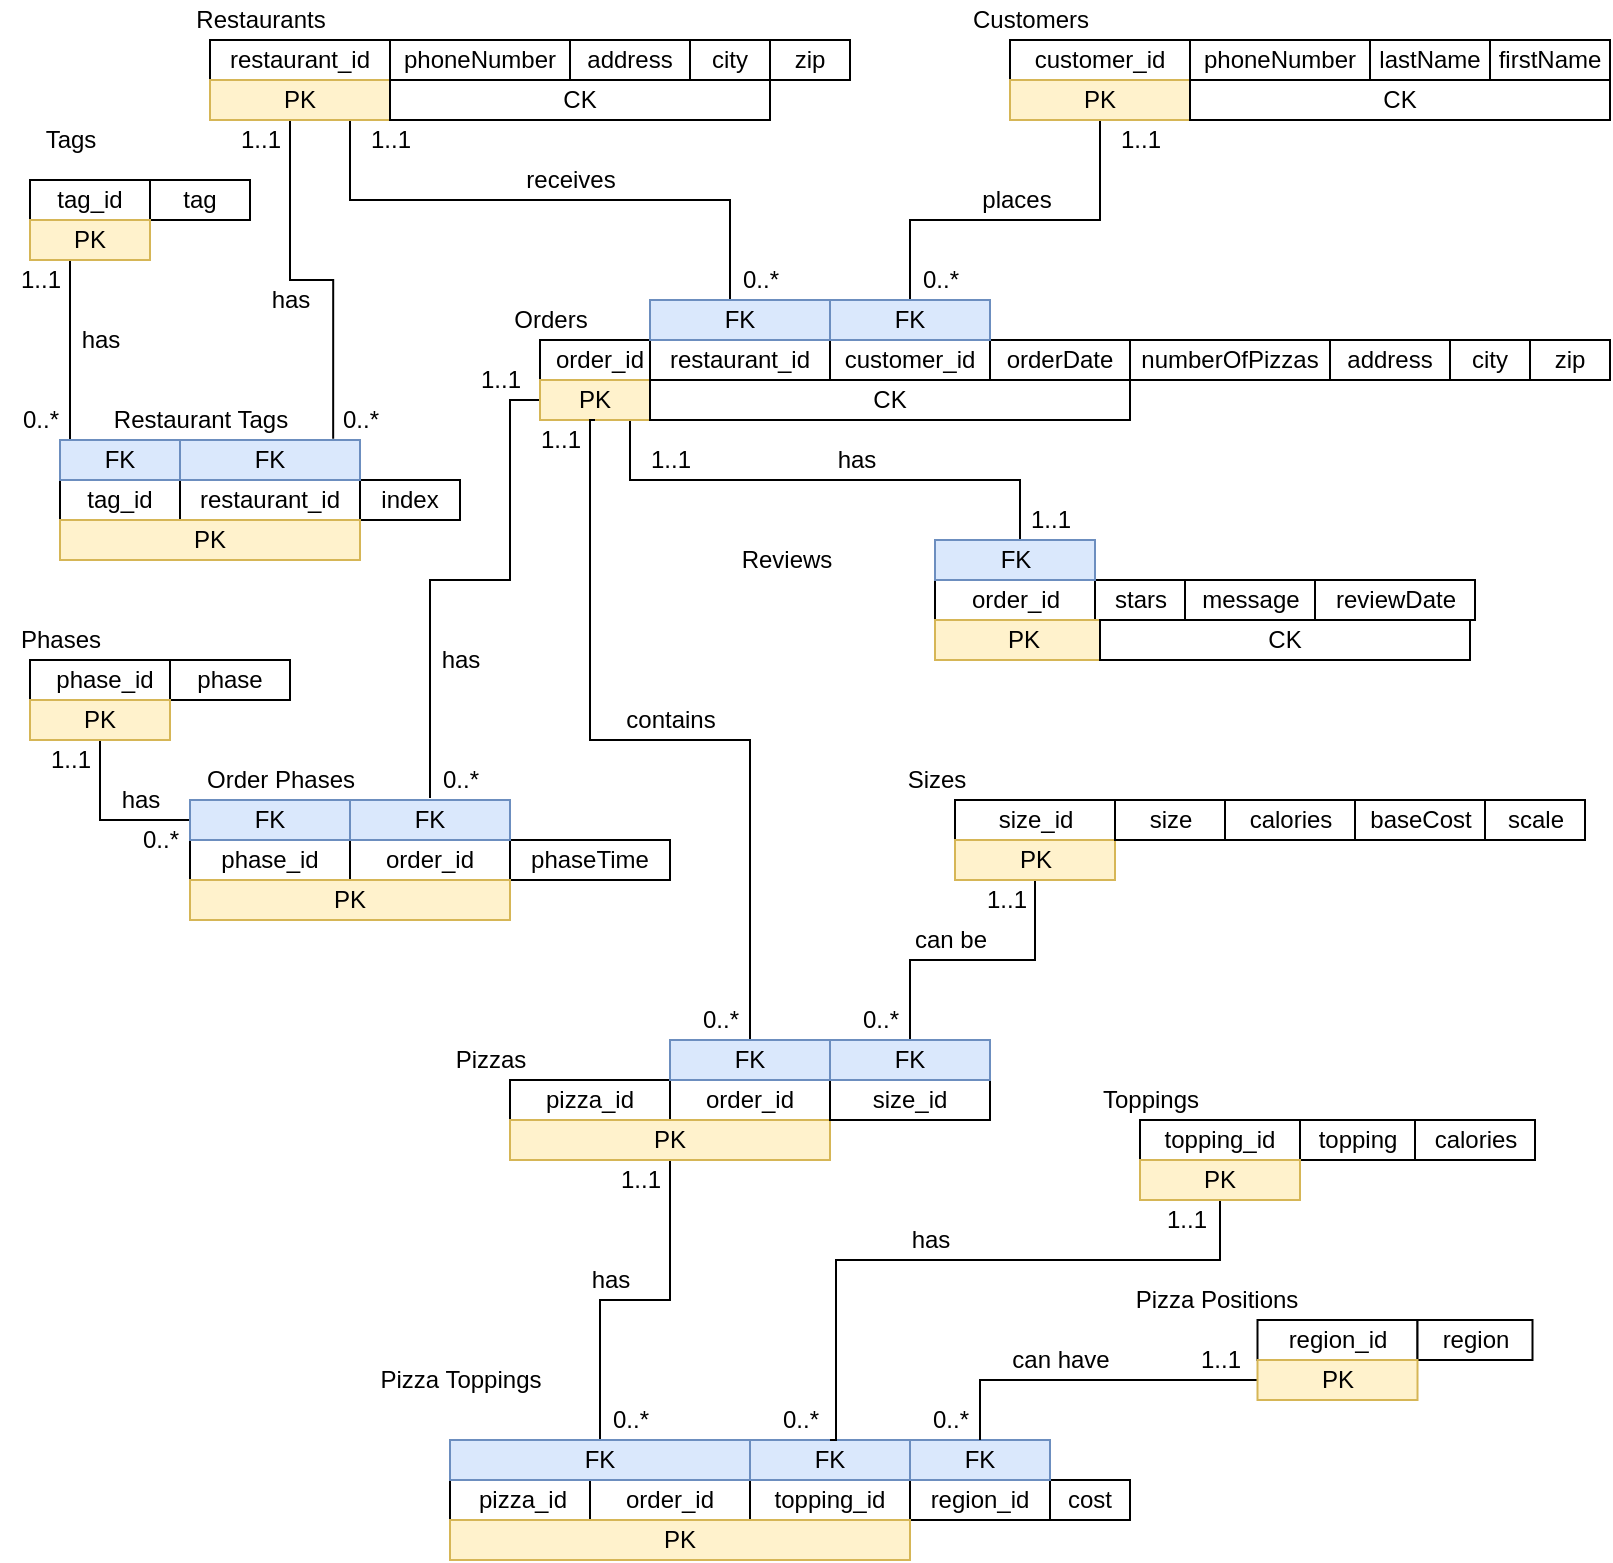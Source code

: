 <mxfile version="15.5.9" type="github">
  <diagram id="xMLaQp4YsvD7ho077BGZ" name="Page-1">
    <mxGraphModel dx="815" dy="518" grid="1" gridSize="10" guides="1" tooltips="1" connect="1" arrows="1" fold="1" page="1" pageScale="1" pageWidth="850" pageHeight="1100" math="0" shadow="0">
      <root>
        <mxCell id="0" />
        <mxCell id="1" parent="0" />
        <mxCell id="LvPxyvV4hAA7-NQwLExC-76" value="pizza_id" style="rounded=0;whiteSpace=wrap;html=1;" parent="1" vertex="1">
          <mxGeometry x="260" y="570" width="80" height="20" as="geometry" />
        </mxCell>
        <mxCell id="LvPxyvV4hAA7-NQwLExC-2" value="restaurant_id" style="rounded=0;whiteSpace=wrap;html=1;" parent="1" vertex="1">
          <mxGeometry x="110" y="50" width="90" height="20" as="geometry" />
        </mxCell>
        <mxCell id="LvPxyvV4hAA7-NQwLExC-6" value="phoneNumber" style="rounded=0;whiteSpace=wrap;html=1;" parent="1" vertex="1">
          <mxGeometry x="200" y="50" width="90" height="20" as="geometry" />
        </mxCell>
        <mxCell id="LvPxyvV4hAA7-NQwLExC-8" value="address" style="rounded=0;whiteSpace=wrap;html=1;" parent="1" vertex="1">
          <mxGeometry x="290" y="50" width="60" height="20" as="geometry" />
        </mxCell>
        <mxCell id="LvPxyvV4hAA7-NQwLExC-9" value="city" style="rounded=0;whiteSpace=wrap;html=1;" parent="1" vertex="1">
          <mxGeometry x="350" y="50" width="40" height="20" as="geometry" />
        </mxCell>
        <mxCell id="LvPxyvV4hAA7-NQwLExC-11" value="zip" style="rounded=0;whiteSpace=wrap;html=1;" parent="1" vertex="1">
          <mxGeometry x="390" y="50" width="40" height="20" as="geometry" />
        </mxCell>
        <mxCell id="LvPxyvV4hAA7-NQwLExC-12" value="customer_id" style="rounded=0;whiteSpace=wrap;html=1;" parent="1" vertex="1">
          <mxGeometry x="510" y="50" width="90" height="20" as="geometry" />
        </mxCell>
        <mxCell id="LvPxyvV4hAA7-NQwLExC-13" value="phoneNumber" style="rounded=0;whiteSpace=wrap;html=1;" parent="1" vertex="1">
          <mxGeometry x="600" y="50" width="90" height="20" as="geometry" />
        </mxCell>
        <mxCell id="LvPxyvV4hAA7-NQwLExC-14" value="lastName" style="rounded=0;whiteSpace=wrap;html=1;" parent="1" vertex="1">
          <mxGeometry x="690" y="50" width="60" height="20" as="geometry" />
        </mxCell>
        <mxCell id="LvPxyvV4hAA7-NQwLExC-15" value="firstName" style="rounded=0;whiteSpace=wrap;html=1;" parent="1" vertex="1">
          <mxGeometry x="750" y="50" width="60" height="20" as="geometry" />
        </mxCell>
        <mxCell id="LvPxyvV4hAA7-NQwLExC-17" value="tag_id" style="rounded=0;whiteSpace=wrap;html=1;" parent="1" vertex="1">
          <mxGeometry x="20" y="120" width="60" height="20" as="geometry" />
        </mxCell>
        <mxCell id="LvPxyvV4hAA7-NQwLExC-18" value="tag" style="rounded=0;whiteSpace=wrap;html=1;" parent="1" vertex="1">
          <mxGeometry x="80" y="120" width="50" height="20" as="geometry" />
        </mxCell>
        <mxCell id="LvPxyvV4hAA7-NQwLExC-19" value="tag_id" style="rounded=0;whiteSpace=wrap;html=1;" parent="1" vertex="1">
          <mxGeometry x="35" y="270" width="60" height="20" as="geometry" />
        </mxCell>
        <mxCell id="LvPxyvV4hAA7-NQwLExC-20" value="restaurant_id" style="rounded=0;whiteSpace=wrap;html=1;" parent="1" vertex="1">
          <mxGeometry x="95" y="270" width="90" height="20" as="geometry" />
        </mxCell>
        <mxCell id="LvPxyvV4hAA7-NQwLExC-21" value="index" style="rounded=0;whiteSpace=wrap;html=1;" parent="1" vertex="1">
          <mxGeometry x="185" y="270" width="50" height="20" as="geometry" />
        </mxCell>
        <mxCell id="LvPxyvV4hAA7-NQwLExC-24" value="order_id" style="rounded=0;whiteSpace=wrap;html=1;" parent="1" vertex="1">
          <mxGeometry x="275" y="200" width="60" height="20" as="geometry" />
        </mxCell>
        <mxCell id="LvPxyvV4hAA7-NQwLExC-25" value="orderDate" style="rounded=0;whiteSpace=wrap;html=1;" parent="1" vertex="1">
          <mxGeometry x="500" y="200" width="70" height="20" as="geometry" />
        </mxCell>
        <mxCell id="LvPxyvV4hAA7-NQwLExC-26" value="numberOfPizzas" style="rounded=0;whiteSpace=wrap;html=1;" parent="1" vertex="1">
          <mxGeometry x="570" y="200" width="100" height="20" as="geometry" />
        </mxCell>
        <mxCell id="LvPxyvV4hAA7-NQwLExC-32" value="address" style="rounded=0;whiteSpace=wrap;html=1;" parent="1" vertex="1">
          <mxGeometry x="670" y="200" width="60" height="20" as="geometry" />
        </mxCell>
        <mxCell id="LvPxyvV4hAA7-NQwLExC-33" value="city" style="rounded=0;whiteSpace=wrap;html=1;" parent="1" vertex="1">
          <mxGeometry x="730" y="200" width="40" height="20" as="geometry" />
        </mxCell>
        <mxCell id="LvPxyvV4hAA7-NQwLExC-34" value="zip" style="rounded=0;whiteSpace=wrap;html=1;" parent="1" vertex="1">
          <mxGeometry x="770" y="200" width="40" height="20" as="geometry" />
        </mxCell>
        <mxCell id="LvPxyvV4hAA7-NQwLExC-35" value="customer_id" style="rounded=0;whiteSpace=wrap;html=1;" parent="1" vertex="1">
          <mxGeometry x="420" y="200" width="80" height="20" as="geometry" />
        </mxCell>
        <mxCell id="LvPxyvV4hAA7-NQwLExC-36" value="restaurant_id" style="rounded=0;whiteSpace=wrap;html=1;" parent="1" vertex="1">
          <mxGeometry x="330" y="200" width="90" height="20" as="geometry" />
        </mxCell>
        <mxCell id="LvPxyvV4hAA7-NQwLExC-45" style="edgeStyle=orthogonalEdgeStyle;rounded=0;orthogonalLoop=1;jettySize=auto;html=1;entryX=0.5;entryY=0;entryDx=0;entryDy=0;endArrow=none;endFill=0;exitX=0.5;exitY=1;exitDx=0;exitDy=0;" parent="1" source="LvPxyvV4hAA7-NQwLExC-39" target="LvPxyvV4hAA7-NQwLExC-44" edge="1">
          <mxGeometry relative="1" as="geometry">
            <Array as="points">
              <mxPoint x="555" y="140" />
              <mxPoint x="460" y="140" />
            </Array>
            <mxPoint x="555" y="140" as="sourcePoint" />
          </mxGeometry>
        </mxCell>
        <mxCell id="LvPxyvV4hAA7-NQwLExC-39" value="PK" style="rounded=0;whiteSpace=wrap;html=1;fillColor=#fff2cc;strokeColor=#d6b656;" parent="1" vertex="1">
          <mxGeometry x="510" y="70" width="90" height="20" as="geometry" />
        </mxCell>
        <mxCell id="LvPxyvV4hAA7-NQwLExC-46" style="edgeStyle=orthogonalEdgeStyle;rounded=0;orthogonalLoop=1;jettySize=auto;html=1;entryX=0.429;entryY=0;entryDx=0;entryDy=0;entryPerimeter=0;endArrow=none;endFill=0;" parent="1" source="LvPxyvV4hAA7-NQwLExC-41" target="LvPxyvV4hAA7-NQwLExC-43" edge="1">
          <mxGeometry relative="1" as="geometry">
            <Array as="points">
              <mxPoint x="180" y="130" />
              <mxPoint x="370" y="130" />
              <mxPoint x="370" y="180" />
            </Array>
          </mxGeometry>
        </mxCell>
        <mxCell id="62cyzgn9UV9aydWhK4kd-8" style="edgeStyle=orthogonalEdgeStyle;rounded=0;orthogonalLoop=1;jettySize=auto;html=1;entryX=0.851;entryY=-0.03;entryDx=0;entryDy=0;entryPerimeter=0;endArrow=none;endFill=0;" parent="1" source="LvPxyvV4hAA7-NQwLExC-41" target="LvPxyvV4hAA7-NQwLExC-49" edge="1">
          <mxGeometry relative="1" as="geometry">
            <Array as="points">
              <mxPoint x="150" y="170" />
              <mxPoint x="172" y="170" />
            </Array>
          </mxGeometry>
        </mxCell>
        <mxCell id="LvPxyvV4hAA7-NQwLExC-41" value="PK" style="rounded=0;whiteSpace=wrap;html=1;fillColor=#fff2cc;strokeColor=#d6b656;" parent="1" vertex="1">
          <mxGeometry x="110" y="70" width="90" height="20" as="geometry" />
        </mxCell>
        <mxCell id="LvPxyvV4hAA7-NQwLExC-43" value="FK" style="rounded=0;whiteSpace=wrap;html=1;fillColor=#dae8fc;strokeColor=#6c8ebf;" parent="1" vertex="1">
          <mxGeometry x="330" y="180" width="90" height="20" as="geometry" />
        </mxCell>
        <mxCell id="LvPxyvV4hAA7-NQwLExC-44" value="FK" style="rounded=0;whiteSpace=wrap;html=1;fillColor=#dae8fc;strokeColor=#6c8ebf;" parent="1" vertex="1">
          <mxGeometry x="420" y="180" width="80" height="20" as="geometry" />
        </mxCell>
        <mxCell id="LvPxyvV4hAA7-NQwLExC-51" style="edgeStyle=orthogonalEdgeStyle;rounded=0;orthogonalLoop=1;jettySize=auto;html=1;endArrow=none;endFill=0;entryX=0.5;entryY=0;entryDx=0;entryDy=0;" parent="1" source="LvPxyvV4hAA7-NQwLExC-47" target="LvPxyvV4hAA7-NQwLExC-48" edge="1">
          <mxGeometry relative="1" as="geometry">
            <Array as="points">
              <mxPoint x="40" y="250" />
            </Array>
          </mxGeometry>
        </mxCell>
        <mxCell id="LvPxyvV4hAA7-NQwLExC-47" value="PK" style="rounded=0;whiteSpace=wrap;html=1;fillColor=#fff2cc;strokeColor=#d6b656;" parent="1" vertex="1">
          <mxGeometry x="20" y="140" width="60" height="20" as="geometry" />
        </mxCell>
        <mxCell id="LvPxyvV4hAA7-NQwLExC-48" value="FK" style="rounded=0;whiteSpace=wrap;html=1;fillColor=#dae8fc;strokeColor=#6c8ebf;" parent="1" vertex="1">
          <mxGeometry x="35" y="250" width="60" height="20" as="geometry" />
        </mxCell>
        <mxCell id="LvPxyvV4hAA7-NQwLExC-49" value="FK" style="rounded=0;whiteSpace=wrap;html=1;fillColor=#dae8fc;strokeColor=#6c8ebf;" parent="1" vertex="1">
          <mxGeometry x="95" y="250" width="90" height="20" as="geometry" />
        </mxCell>
        <mxCell id="LvPxyvV4hAA7-NQwLExC-63" style="edgeStyle=orthogonalEdgeStyle;rounded=0;orthogonalLoop=1;jettySize=auto;html=1;endArrow=none;endFill=0;" parent="1" source="LvPxyvV4hAA7-NQwLExC-52" edge="1">
          <mxGeometry relative="1" as="geometry">
            <Array as="points">
              <mxPoint x="260" y="230" />
              <mxPoint x="260" y="320" />
              <mxPoint x="220" y="320" />
              <mxPoint x="220" y="429" />
            </Array>
            <mxPoint x="220" y="429" as="targetPoint" />
          </mxGeometry>
        </mxCell>
        <mxCell id="LvPxyvV4hAA7-NQwLExC-73" style="edgeStyle=orthogonalEdgeStyle;rounded=0;orthogonalLoop=1;jettySize=auto;html=1;entryX=0.5;entryY=0;entryDx=0;entryDy=0;endArrow=none;endFill=0;" parent="1" source="LvPxyvV4hAA7-NQwLExC-52" target="LvPxyvV4hAA7-NQwLExC-69" edge="1">
          <mxGeometry relative="1" as="geometry">
            <Array as="points">
              <mxPoint x="320" y="270" />
              <mxPoint x="515" y="270" />
              <mxPoint x="515" y="300" />
            </Array>
          </mxGeometry>
        </mxCell>
        <mxCell id="LvPxyvV4hAA7-NQwLExC-52" value="PK" style="rounded=0;whiteSpace=wrap;html=1;fillColor=#fff2cc;strokeColor=#d6b656;" parent="1" vertex="1">
          <mxGeometry x="275" y="220" width="55" height="20" as="geometry" />
        </mxCell>
        <mxCell id="LvPxyvV4hAA7-NQwLExC-53" value="CK" style="rounded=0;whiteSpace=wrap;html=1;" parent="1" vertex="1">
          <mxGeometry x="330" y="220" width="240" height="20" as="geometry" />
        </mxCell>
        <mxCell id="LvPxyvV4hAA7-NQwLExC-54" value="phase_id" style="rounded=0;whiteSpace=wrap;html=1;" parent="1" vertex="1">
          <mxGeometry x="20" y="360" width="75" height="20" as="geometry" />
        </mxCell>
        <mxCell id="LvPxyvV4hAA7-NQwLExC-55" value="phaseTime" style="rounded=0;whiteSpace=wrap;html=1;" parent="1" vertex="1">
          <mxGeometry x="260" y="450" width="80" height="20" as="geometry" />
        </mxCell>
        <mxCell id="LvPxyvV4hAA7-NQwLExC-56" value="order_id" style="rounded=0;whiteSpace=wrap;html=1;" parent="1" vertex="1">
          <mxGeometry x="180" y="450" width="80" height="20" as="geometry" />
        </mxCell>
        <mxCell id="LvPxyvV4hAA7-NQwLExC-57" value="phase" style="rounded=0;whiteSpace=wrap;html=1;" parent="1" vertex="1">
          <mxGeometry x="90" y="360" width="60" height="20" as="geometry" />
        </mxCell>
        <mxCell id="LvPxyvV4hAA7-NQwLExC-58" value="phase_id" style="rounded=0;whiteSpace=wrap;html=1;" parent="1" vertex="1">
          <mxGeometry x="100" y="450" width="80" height="20" as="geometry" />
        </mxCell>
        <mxCell id="LvPxyvV4hAA7-NQwLExC-59" value="FK" style="rounded=0;whiteSpace=wrap;html=1;fillColor=#dae8fc;strokeColor=#6c8ebf;" parent="1" vertex="1">
          <mxGeometry x="180" y="430" width="80" height="20" as="geometry" />
        </mxCell>
        <mxCell id="LvPxyvV4hAA7-NQwLExC-92" style="edgeStyle=orthogonalEdgeStyle;rounded=0;orthogonalLoop=1;jettySize=auto;html=1;entryX=0.5;entryY=1;entryDx=0;entryDy=0;endArrow=none;endFill=0;" parent="1" source="LvPxyvV4hAA7-NQwLExC-60" target="LvPxyvV4hAA7-NQwLExC-61" edge="1">
          <mxGeometry relative="1" as="geometry" />
        </mxCell>
        <mxCell id="LvPxyvV4hAA7-NQwLExC-60" value="FK" style="rounded=0;whiteSpace=wrap;html=1;fillColor=#dae8fc;strokeColor=#6c8ebf;" parent="1" vertex="1">
          <mxGeometry x="100" y="430" width="80" height="20" as="geometry" />
        </mxCell>
        <mxCell id="LvPxyvV4hAA7-NQwLExC-61" value="PK" style="rounded=0;whiteSpace=wrap;html=1;fillColor=#fff2cc;strokeColor=#d6b656;" parent="1" vertex="1">
          <mxGeometry x="20" y="380" width="70" height="20" as="geometry" />
        </mxCell>
        <mxCell id="LvPxyvV4hAA7-NQwLExC-62" value="PK" style="rounded=0;whiteSpace=wrap;html=1;fillColor=#fff2cc;strokeColor=#d6b656;" parent="1" vertex="1">
          <mxGeometry x="35" y="290" width="150" height="20" as="geometry" />
        </mxCell>
        <mxCell id="LvPxyvV4hAA7-NQwLExC-66" value="stars" style="rounded=0;whiteSpace=wrap;html=1;" parent="1" vertex="1">
          <mxGeometry x="552.5" y="320" width="45" height="20" as="geometry" />
        </mxCell>
        <mxCell id="LvPxyvV4hAA7-NQwLExC-67" value="order_id" style="rounded=0;whiteSpace=wrap;html=1;" parent="1" vertex="1">
          <mxGeometry x="472.5" y="320" width="80" height="20" as="geometry" />
        </mxCell>
        <mxCell id="LvPxyvV4hAA7-NQwLExC-69" value="FK" style="rounded=0;whiteSpace=wrap;html=1;fillColor=#dae8fc;strokeColor=#6c8ebf;" parent="1" vertex="1">
          <mxGeometry x="472.5" y="300" width="80" height="20" as="geometry" />
        </mxCell>
        <mxCell id="LvPxyvV4hAA7-NQwLExC-71" value="PK" style="rounded=0;whiteSpace=wrap;html=1;fillColor=#fff2cc;strokeColor=#d6b656;" parent="1" vertex="1">
          <mxGeometry x="472.5" y="340" width="87.5" height="20" as="geometry" />
        </mxCell>
        <mxCell id="LvPxyvV4hAA7-NQwLExC-72" value="message" style="rounded=0;whiteSpace=wrap;html=1;" parent="1" vertex="1">
          <mxGeometry x="597.5" y="320" width="65" height="20" as="geometry" />
        </mxCell>
        <mxCell id="LvPxyvV4hAA7-NQwLExC-75" value="order_id" style="rounded=0;whiteSpace=wrap;html=1;" parent="1" vertex="1">
          <mxGeometry x="340" y="570" width="80" height="20" as="geometry" />
        </mxCell>
        <mxCell id="LvPxyvV4hAA7-NQwLExC-79" style="edgeStyle=orthogonalEdgeStyle;rounded=0;orthogonalLoop=1;jettySize=auto;html=1;entryX=0.5;entryY=1;entryDx=0;entryDy=0;endArrow=none;endFill=0;" parent="1" source="LvPxyvV4hAA7-NQwLExC-77" target="LvPxyvV4hAA7-NQwLExC-52" edge="1">
          <mxGeometry relative="1" as="geometry">
            <Array as="points">
              <mxPoint x="380" y="400" />
              <mxPoint x="300" y="400" />
              <mxPoint x="300" y="240" />
            </Array>
          </mxGeometry>
        </mxCell>
        <mxCell id="LvPxyvV4hAA7-NQwLExC-77" value="FK" style="rounded=0;whiteSpace=wrap;html=1;fillColor=#dae8fc;strokeColor=#6c8ebf;" parent="1" vertex="1">
          <mxGeometry x="340" y="550" width="80" height="20" as="geometry" />
        </mxCell>
        <mxCell id="62cyzgn9UV9aydWhK4kd-43" style="edgeStyle=orthogonalEdgeStyle;rounded=0;orthogonalLoop=1;jettySize=auto;html=1;entryX=0.5;entryY=0;entryDx=0;entryDy=0;endArrow=none;endFill=0;" parent="1" source="LvPxyvV4hAA7-NQwLExC-78" target="62cyzgn9UV9aydWhK4kd-37" edge="1">
          <mxGeometry relative="1" as="geometry" />
        </mxCell>
        <mxCell id="LvPxyvV4hAA7-NQwLExC-78" value="PK" style="rounded=0;whiteSpace=wrap;html=1;fillColor=#fff2cc;strokeColor=#d6b656;" parent="1" vertex="1">
          <mxGeometry x="260" y="590" width="160" height="20" as="geometry" />
        </mxCell>
        <mxCell id="LvPxyvV4hAA7-NQwLExC-81" value="reviewDate" style="rounded=0;whiteSpace=wrap;html=1;" parent="1" vertex="1">
          <mxGeometry x="662.5" y="320" width="80" height="20" as="geometry" />
        </mxCell>
        <mxCell id="LvPxyvV4hAA7-NQwLExC-82" value="Restaurants" style="text;html=1;align=center;verticalAlign=middle;resizable=0;points=[];autosize=1;strokeColor=none;fillColor=none;" parent="1" vertex="1">
          <mxGeometry x="95" y="30" width="80" height="20" as="geometry" />
        </mxCell>
        <mxCell id="LvPxyvV4hAA7-NQwLExC-83" value="Customers" style="text;html=1;align=center;verticalAlign=middle;resizable=0;points=[];autosize=1;strokeColor=none;fillColor=none;" parent="1" vertex="1">
          <mxGeometry x="485" y="30" width="70" height="20" as="geometry" />
        </mxCell>
        <mxCell id="LvPxyvV4hAA7-NQwLExC-84" value="Orders" style="text;html=1;align=center;verticalAlign=middle;resizable=0;points=[];autosize=1;strokeColor=none;fillColor=none;" parent="1" vertex="1">
          <mxGeometry x="255" y="180" width="50" height="20" as="geometry" />
        </mxCell>
        <mxCell id="LvPxyvV4hAA7-NQwLExC-85" value="Tags" style="text;html=1;align=center;verticalAlign=middle;resizable=0;points=[];autosize=1;strokeColor=none;fillColor=none;" parent="1" vertex="1">
          <mxGeometry x="20" y="90" width="40" height="20" as="geometry" />
        </mxCell>
        <mxCell id="LvPxyvV4hAA7-NQwLExC-86" value="Restaurant Tags" style="text;html=1;align=center;verticalAlign=middle;resizable=0;points=[];autosize=1;strokeColor=none;fillColor=none;" parent="1" vertex="1">
          <mxGeometry x="55" y="230" width="100" height="20" as="geometry" />
        </mxCell>
        <mxCell id="LvPxyvV4hAA7-NQwLExC-87" value="Reviews" style="text;html=1;align=center;verticalAlign=middle;resizable=0;points=[];autosize=1;strokeColor=none;fillColor=none;" parent="1" vertex="1">
          <mxGeometry x="367.5" y="300" width="60" height="20" as="geometry" />
        </mxCell>
        <mxCell id="LvPxyvV4hAA7-NQwLExC-88" value="Pizzas" style="text;html=1;align=center;verticalAlign=middle;resizable=0;points=[];autosize=1;strokeColor=none;fillColor=none;" parent="1" vertex="1">
          <mxGeometry x="225" y="550" width="50" height="20" as="geometry" />
        </mxCell>
        <mxCell id="LvPxyvV4hAA7-NQwLExC-89" value="Phases" style="text;html=1;align=center;verticalAlign=middle;resizable=0;points=[];autosize=1;strokeColor=none;fillColor=none;" parent="1" vertex="1">
          <mxGeometry x="5" y="340" width="60" height="20" as="geometry" />
        </mxCell>
        <mxCell id="LvPxyvV4hAA7-NQwLExC-91" value="Order Phases" style="text;html=1;align=center;verticalAlign=middle;resizable=0;points=[];autosize=1;strokeColor=none;fillColor=none;" parent="1" vertex="1">
          <mxGeometry x="100" y="410" width="90" height="20" as="geometry" />
        </mxCell>
        <mxCell id="LvPxyvV4hAA7-NQwLExC-94" value="size_id" style="rounded=0;whiteSpace=wrap;html=1;" parent="1" vertex="1">
          <mxGeometry x="482.5" y="430" width="80" height="20" as="geometry" />
        </mxCell>
        <mxCell id="62cyzgn9UV9aydWhK4kd-42" style="edgeStyle=orthogonalEdgeStyle;rounded=0;orthogonalLoop=1;jettySize=auto;html=1;entryX=0.5;entryY=0;entryDx=0;entryDy=0;endArrow=none;endFill=0;" parent="1" source="LvPxyvV4hAA7-NQwLExC-96" target="62cyzgn9UV9aydWhK4kd-41" edge="1">
          <mxGeometry relative="1" as="geometry" />
        </mxCell>
        <mxCell id="LvPxyvV4hAA7-NQwLExC-96" value="PK" style="rounded=0;whiteSpace=wrap;html=1;fillColor=#fff2cc;strokeColor=#d6b656;" parent="1" vertex="1">
          <mxGeometry x="482.5" y="450" width="80" height="20" as="geometry" />
        </mxCell>
        <mxCell id="LvPxyvV4hAA7-NQwLExC-97" value="Sizes" style="text;html=1;align=center;verticalAlign=middle;resizable=0;points=[];autosize=1;strokeColor=none;fillColor=none;" parent="1" vertex="1">
          <mxGeometry x="452.5" y="410" width="40" height="20" as="geometry" />
        </mxCell>
        <mxCell id="LvPxyvV4hAA7-NQwLExC-99" value="size" style="rounded=0;whiteSpace=wrap;html=1;" parent="1" vertex="1">
          <mxGeometry x="562.5" y="430" width="55" height="20" as="geometry" />
        </mxCell>
        <mxCell id="LvPxyvV4hAA7-NQwLExC-100" value="calories" style="rounded=0;whiteSpace=wrap;html=1;" parent="1" vertex="1">
          <mxGeometry x="617.5" y="430" width="65" height="20" as="geometry" />
        </mxCell>
        <mxCell id="LvPxyvV4hAA7-NQwLExC-101" value="baseCost" style="rounded=0;whiteSpace=wrap;html=1;" parent="1" vertex="1">
          <mxGeometry x="682.5" y="430" width="65" height="20" as="geometry" />
        </mxCell>
        <mxCell id="u-rbPr_MQxuxYairI9W--1" value="size_id" style="rounded=0;whiteSpace=wrap;html=1;" parent="1" vertex="1">
          <mxGeometry x="420" y="570" width="80" height="20" as="geometry" />
        </mxCell>
        <mxCell id="LvPxyvV4hAA7-NQwLExC-102" value="scale" style="rounded=0;whiteSpace=wrap;html=1;" parent="1" vertex="1">
          <mxGeometry x="747.5" y="430" width="50" height="20" as="geometry" />
        </mxCell>
        <mxCell id="62cyzgn9UV9aydWhK4kd-1" value="1..1" style="text;html=1;align=center;verticalAlign=middle;resizable=0;points=[];autosize=1;strokeColor=none;fillColor=none;" parent="1" vertex="1">
          <mxGeometry x="180" y="90" width="40" height="20" as="geometry" />
        </mxCell>
        <mxCell id="62cyzgn9UV9aydWhK4kd-2" value="1..1" style="text;html=1;align=center;verticalAlign=middle;resizable=0;points=[];autosize=1;strokeColor=none;fillColor=none;" parent="1" vertex="1">
          <mxGeometry x="555" y="90" width="40" height="20" as="geometry" />
        </mxCell>
        <mxCell id="62cyzgn9UV9aydWhK4kd-4" value="1..1" style="text;html=1;align=center;verticalAlign=middle;resizable=0;points=[];autosize=1;strokeColor=none;fillColor=none;" parent="1" vertex="1">
          <mxGeometry x="115" y="90" width="40" height="20" as="geometry" />
        </mxCell>
        <mxCell id="62cyzgn9UV9aydWhK4kd-5" value="1..1" style="text;html=1;align=center;verticalAlign=middle;resizable=0;points=[];autosize=1;strokeColor=none;fillColor=none;" parent="1" vertex="1">
          <mxGeometry x="5" y="160" width="40" height="20" as="geometry" />
        </mxCell>
        <mxCell id="62cyzgn9UV9aydWhK4kd-6" value="0..*" style="text;html=1;align=center;verticalAlign=middle;resizable=0;points=[];autosize=1;strokeColor=none;fillColor=none;" parent="1" vertex="1">
          <mxGeometry x="10" y="230" width="30" height="20" as="geometry" />
        </mxCell>
        <mxCell id="62cyzgn9UV9aydWhK4kd-7" value="0..*" style="text;html=1;align=center;verticalAlign=middle;resizable=0;points=[];autosize=1;strokeColor=none;fillColor=none;" parent="1" vertex="1">
          <mxGeometry x="170" y="230" width="30" height="20" as="geometry" />
        </mxCell>
        <mxCell id="62cyzgn9UV9aydWhK4kd-11" value="has" style="text;html=1;align=center;verticalAlign=middle;resizable=0;points=[];autosize=1;strokeColor=none;fillColor=none;" parent="1" vertex="1">
          <mxGeometry x="35" y="190" width="40" height="20" as="geometry" />
        </mxCell>
        <mxCell id="62cyzgn9UV9aydWhK4kd-13" value="has" style="text;html=1;align=center;verticalAlign=middle;resizable=0;points=[];autosize=1;strokeColor=none;fillColor=none;" parent="1" vertex="1">
          <mxGeometry x="130" y="170" width="40" height="20" as="geometry" />
        </mxCell>
        <mxCell id="62cyzgn9UV9aydWhK4kd-16" value="0..*" style="text;html=1;align=center;verticalAlign=middle;resizable=0;points=[];autosize=1;strokeColor=none;fillColor=none;" parent="1" vertex="1">
          <mxGeometry x="370" y="160" width="30" height="20" as="geometry" />
        </mxCell>
        <mxCell id="62cyzgn9UV9aydWhK4kd-17" value="0..*" style="text;html=1;align=center;verticalAlign=middle;resizable=0;points=[];autosize=1;strokeColor=none;fillColor=none;" parent="1" vertex="1">
          <mxGeometry x="460" y="160" width="30" height="20" as="geometry" />
        </mxCell>
        <mxCell id="62cyzgn9UV9aydWhK4kd-18" value="places" style="text;html=1;align=center;verticalAlign=middle;resizable=0;points=[];autosize=1;strokeColor=none;fillColor=none;" parent="1" vertex="1">
          <mxGeometry x="487.5" y="120" width="50" height="20" as="geometry" />
        </mxCell>
        <mxCell id="62cyzgn9UV9aydWhK4kd-19" value="receives" style="text;html=1;align=center;verticalAlign=middle;resizable=0;points=[];autosize=1;strokeColor=none;fillColor=none;" parent="1" vertex="1">
          <mxGeometry x="260" y="110" width="60" height="20" as="geometry" />
        </mxCell>
        <mxCell id="62cyzgn9UV9aydWhK4kd-20" value="1..1" style="text;html=1;align=center;verticalAlign=middle;resizable=0;points=[];autosize=1;strokeColor=none;fillColor=none;" parent="1" vertex="1">
          <mxGeometry x="235" y="210" width="40" height="20" as="geometry" />
        </mxCell>
        <mxCell id="62cyzgn9UV9aydWhK4kd-21" value="1..1" style="text;html=1;align=center;verticalAlign=middle;resizable=0;points=[];autosize=1;strokeColor=none;fillColor=none;" parent="1" vertex="1">
          <mxGeometry x="265" y="240" width="40" height="20" as="geometry" />
        </mxCell>
        <mxCell id="62cyzgn9UV9aydWhK4kd-22" value="1..1" style="text;html=1;align=center;verticalAlign=middle;resizable=0;points=[];autosize=1;strokeColor=none;fillColor=none;" parent="1" vertex="1">
          <mxGeometry x="320" y="250" width="40" height="20" as="geometry" />
        </mxCell>
        <mxCell id="62cyzgn9UV9aydWhK4kd-23" value="1..1" style="text;html=1;align=center;verticalAlign=middle;resizable=0;points=[];autosize=1;strokeColor=none;fillColor=none;" parent="1" vertex="1">
          <mxGeometry x="20" y="400" width="40" height="20" as="geometry" />
        </mxCell>
        <mxCell id="62cyzgn9UV9aydWhK4kd-24" value="0..*" style="text;html=1;align=center;verticalAlign=middle;resizable=0;points=[];autosize=1;strokeColor=none;fillColor=none;" parent="1" vertex="1">
          <mxGeometry x="70" y="440" width="30" height="20" as="geometry" />
        </mxCell>
        <mxCell id="62cyzgn9UV9aydWhK4kd-25" value="0..*" style="text;html=1;align=center;verticalAlign=middle;resizable=0;points=[];autosize=1;strokeColor=none;fillColor=none;" parent="1" vertex="1">
          <mxGeometry x="220" y="410" width="30" height="20" as="geometry" />
        </mxCell>
        <mxCell id="62cyzgn9UV9aydWhK4kd-26" value="has" style="text;html=1;align=center;verticalAlign=middle;resizable=0;points=[];autosize=1;strokeColor=none;fillColor=none;" parent="1" vertex="1">
          <mxGeometry x="55" y="420" width="40" height="20" as="geometry" />
        </mxCell>
        <mxCell id="62cyzgn9UV9aydWhK4kd-27" value="has" style="text;html=1;align=center;verticalAlign=middle;resizable=0;points=[];autosize=1;strokeColor=none;fillColor=none;" parent="1" vertex="1">
          <mxGeometry x="215" y="350" width="40" height="20" as="geometry" />
        </mxCell>
        <mxCell id="62cyzgn9UV9aydWhK4kd-28" value="has" style="text;html=1;align=center;verticalAlign=middle;resizable=0;points=[];autosize=1;strokeColor=none;fillColor=none;" parent="1" vertex="1">
          <mxGeometry x="412.5" y="250" width="40" height="20" as="geometry" />
        </mxCell>
        <mxCell id="62cyzgn9UV9aydWhK4kd-29" value="1..1" style="text;html=1;align=center;verticalAlign=middle;resizable=0;points=[];autosize=1;strokeColor=none;fillColor=none;" parent="1" vertex="1">
          <mxGeometry x="510" y="280" width="40" height="20" as="geometry" />
        </mxCell>
        <mxCell id="62cyzgn9UV9aydWhK4kd-30" value="topping_id" style="rounded=0;whiteSpace=wrap;html=1;" parent="1" vertex="1">
          <mxGeometry x="380" y="770" width="80" height="20" as="geometry" />
        </mxCell>
        <mxCell id="62cyzgn9UV9aydWhK4kd-31" value="pizza_id" style="rounded=0;whiteSpace=wrap;html=1;" parent="1" vertex="1">
          <mxGeometry x="230" y="770" width="72.5" height="20" as="geometry" />
        </mxCell>
        <mxCell id="62cyzgn9UV9aydWhK4kd-32" value="FK" style="rounded=0;whiteSpace=wrap;html=1;fillColor=#dae8fc;strokeColor=#6c8ebf;" parent="1" vertex="1">
          <mxGeometry x="380" y="750" width="80" height="20" as="geometry" />
        </mxCell>
        <mxCell id="62cyzgn9UV9aydWhK4kd-34" value="region_id" style="rounded=0;whiteSpace=wrap;html=1;" parent="1" vertex="1">
          <mxGeometry x="460" y="770" width="70" height="20" as="geometry" />
        </mxCell>
        <mxCell id="62cyzgn9UV9aydWhK4kd-35" value="cost" style="rounded=0;whiteSpace=wrap;html=1;" parent="1" vertex="1">
          <mxGeometry x="530" y="770" width="40" height="20" as="geometry" />
        </mxCell>
        <mxCell id="62cyzgn9UV9aydWhK4kd-36" value="Pizza Toppings" style="text;html=1;align=center;verticalAlign=middle;resizable=0;points=[];autosize=1;strokeColor=none;fillColor=none;" parent="1" vertex="1">
          <mxGeometry x="185" y="710" width="100" height="20" as="geometry" />
        </mxCell>
        <mxCell id="62cyzgn9UV9aydWhK4kd-38" value="FK" style="rounded=0;whiteSpace=wrap;html=1;fillColor=#dae8fc;strokeColor=#6c8ebf;" parent="1" vertex="1">
          <mxGeometry x="460" y="750" width="70" height="20" as="geometry" />
        </mxCell>
        <mxCell id="62cyzgn9UV9aydWhK4kd-41" value="FK" style="rounded=0;whiteSpace=wrap;html=1;fillColor=#dae8fc;strokeColor=#6c8ebf;" parent="1" vertex="1">
          <mxGeometry x="420" y="550" width="80" height="20" as="geometry" />
        </mxCell>
        <mxCell id="62cyzgn9UV9aydWhK4kd-44" value="topping_id" style="rounded=0;whiteSpace=wrap;html=1;" parent="1" vertex="1">
          <mxGeometry x="575" y="590" width="80" height="20" as="geometry" />
        </mxCell>
        <mxCell id="62cyzgn9UV9aydWhK4kd-46" value="topping" style="rounded=0;whiteSpace=wrap;html=1;" parent="1" vertex="1">
          <mxGeometry x="655" y="590" width="57.5" height="20" as="geometry" />
        </mxCell>
        <mxCell id="62cyzgn9UV9aydWhK4kd-47" value="calories" style="rounded=0;whiteSpace=wrap;html=1;" parent="1" vertex="1">
          <mxGeometry x="712.5" y="590" width="60" height="20" as="geometry" />
        </mxCell>
        <mxCell id="62cyzgn9UV9aydWhK4kd-50" style="edgeStyle=orthogonalEdgeStyle;rounded=0;orthogonalLoop=1;jettySize=auto;html=1;entryX=0.5;entryY=0;entryDx=0;entryDy=0;endArrow=none;endFill=0;" parent="1" source="62cyzgn9UV9aydWhK4kd-49" target="62cyzgn9UV9aydWhK4kd-32" edge="1">
          <mxGeometry relative="1" as="geometry">
            <Array as="points">
              <mxPoint x="615" y="660" />
              <mxPoint x="423" y="660" />
            </Array>
          </mxGeometry>
        </mxCell>
        <mxCell id="62cyzgn9UV9aydWhK4kd-49" value="PK" style="rounded=0;whiteSpace=wrap;html=1;fillColor=#fff2cc;strokeColor=#d6b656;" parent="1" vertex="1">
          <mxGeometry x="575" y="610" width="80" height="20" as="geometry" />
        </mxCell>
        <mxCell id="62cyzgn9UV9aydWhK4kd-52" value="region_id" style="rounded=0;whiteSpace=wrap;html=1;" parent="1" vertex="1">
          <mxGeometry x="633.75" y="690" width="80" height="20" as="geometry" />
        </mxCell>
        <mxCell id="62cyzgn9UV9aydWhK4kd-53" value="region" style="rounded=0;whiteSpace=wrap;html=1;" parent="1" vertex="1">
          <mxGeometry x="713.75" y="690" width="57.5" height="20" as="geometry" />
        </mxCell>
        <mxCell id="62cyzgn9UV9aydWhK4kd-56" style="edgeStyle=orthogonalEdgeStyle;rounded=0;orthogonalLoop=1;jettySize=auto;html=1;entryX=0.5;entryY=0;entryDx=0;entryDy=0;endArrow=none;endFill=0;" parent="1" source="62cyzgn9UV9aydWhK4kd-55" target="62cyzgn9UV9aydWhK4kd-38" edge="1">
          <mxGeometry relative="1" as="geometry" />
        </mxCell>
        <mxCell id="62cyzgn9UV9aydWhK4kd-55" value="PK" style="rounded=0;whiteSpace=wrap;html=1;fillColor=#fff2cc;strokeColor=#d6b656;" parent="1" vertex="1">
          <mxGeometry x="633.75" y="710" width="80" height="20" as="geometry" />
        </mxCell>
        <mxCell id="62cyzgn9UV9aydWhK4kd-57" value="Pizza Positions" style="text;html=1;align=center;verticalAlign=middle;resizable=0;points=[];autosize=1;strokeColor=none;fillColor=none;" parent="1" vertex="1">
          <mxGeometry x="562.5" y="670" width="100" height="20" as="geometry" />
        </mxCell>
        <mxCell id="62cyzgn9UV9aydWhK4kd-58" value="Toppings" style="text;html=1;align=center;verticalAlign=middle;resizable=0;points=[];autosize=1;strokeColor=none;fillColor=none;" parent="1" vertex="1">
          <mxGeometry x="550" y="570" width="60" height="20" as="geometry" />
        </mxCell>
        <mxCell id="62cyzgn9UV9aydWhK4kd-60" value="0..*" style="text;html=1;align=center;verticalAlign=middle;resizable=0;points=[];autosize=1;strokeColor=none;fillColor=none;" parent="1" vertex="1">
          <mxGeometry x="350" y="530" width="30" height="20" as="geometry" />
        </mxCell>
        <mxCell id="62cyzgn9UV9aydWhK4kd-61" value="contains" style="text;html=1;align=center;verticalAlign=middle;resizable=0;points=[];autosize=1;strokeColor=none;fillColor=none;" parent="1" vertex="1">
          <mxGeometry x="310" y="380" width="60" height="20" as="geometry" />
        </mxCell>
        <mxCell id="62cyzgn9UV9aydWhK4kd-62" value="PK" style="rounded=0;whiteSpace=wrap;html=1;fillColor=#fff2cc;strokeColor=#d6b656;" parent="1" vertex="1">
          <mxGeometry x="100" y="470" width="160" height="20" as="geometry" />
        </mxCell>
        <mxCell id="62cyzgn9UV9aydWhK4kd-63" value="0..*" style="text;html=1;align=center;verticalAlign=middle;resizable=0;points=[];autosize=1;strokeColor=none;fillColor=none;" parent="1" vertex="1">
          <mxGeometry x="430" y="530" width="30" height="20" as="geometry" />
        </mxCell>
        <mxCell id="62cyzgn9UV9aydWhK4kd-64" value="1..1" style="text;html=1;align=center;verticalAlign=middle;resizable=0;points=[];autosize=1;strokeColor=none;fillColor=none;" parent="1" vertex="1">
          <mxGeometry x="487.5" y="470" width="40" height="20" as="geometry" />
        </mxCell>
        <mxCell id="62cyzgn9UV9aydWhK4kd-66" value="order_id" style="rounded=0;whiteSpace=wrap;html=1;" parent="1" vertex="1">
          <mxGeometry x="300" y="770" width="80" height="20" as="geometry" />
        </mxCell>
        <mxCell id="62cyzgn9UV9aydWhK4kd-65" value="can be" style="text;html=1;align=center;verticalAlign=middle;resizable=0;points=[];autosize=1;strokeColor=none;fillColor=none;" parent="1" vertex="1">
          <mxGeometry x="455" y="490" width="50" height="20" as="geometry" />
        </mxCell>
        <mxCell id="62cyzgn9UV9aydWhK4kd-67" value="can have" style="text;html=1;align=center;verticalAlign=middle;resizable=0;points=[];autosize=1;strokeColor=none;fillColor=none;" parent="1" vertex="1">
          <mxGeometry x="505" y="700" width="60" height="20" as="geometry" />
        </mxCell>
        <mxCell id="62cyzgn9UV9aydWhK4kd-68" value="1..1" style="text;html=1;align=center;verticalAlign=middle;resizable=0;points=[];autosize=1;strokeColor=none;fillColor=none;" parent="1" vertex="1">
          <mxGeometry x="595" y="700" width="40" height="20" as="geometry" />
        </mxCell>
        <mxCell id="62cyzgn9UV9aydWhK4kd-69" value="1..1" style="text;html=1;align=center;verticalAlign=middle;resizable=0;points=[];autosize=1;strokeColor=none;fillColor=none;" parent="1" vertex="1">
          <mxGeometry x="577.5" y="630" width="40" height="20" as="geometry" />
        </mxCell>
        <mxCell id="62cyzgn9UV9aydWhK4kd-70" value="0..*" style="text;html=1;align=center;verticalAlign=middle;resizable=0;points=[];autosize=1;strokeColor=none;fillColor=none;" parent="1" vertex="1">
          <mxGeometry x="465" y="730" width="30" height="20" as="geometry" />
        </mxCell>
        <mxCell id="62cyzgn9UV9aydWhK4kd-71" value="0..*" style="text;html=1;align=center;verticalAlign=middle;resizable=0;points=[];autosize=1;strokeColor=none;fillColor=none;" parent="1" vertex="1">
          <mxGeometry x="390" y="730" width="30" height="20" as="geometry" />
        </mxCell>
        <mxCell id="62cyzgn9UV9aydWhK4kd-72" value="0..*" style="text;html=1;align=center;verticalAlign=middle;resizable=0;points=[];autosize=1;strokeColor=none;fillColor=none;" parent="1" vertex="1">
          <mxGeometry x="305" y="730" width="30" height="20" as="geometry" />
        </mxCell>
        <mxCell id="62cyzgn9UV9aydWhK4kd-73" value="1..1" style="text;html=1;align=center;verticalAlign=middle;resizable=0;points=[];autosize=1;strokeColor=none;fillColor=none;" parent="1" vertex="1">
          <mxGeometry x="305" y="610" width="40" height="20" as="geometry" />
        </mxCell>
        <mxCell id="62cyzgn9UV9aydWhK4kd-74" value="has" style="text;html=1;align=center;verticalAlign=middle;resizable=0;points=[];autosize=1;strokeColor=none;fillColor=none;" parent="1" vertex="1">
          <mxGeometry x="290" y="660" width="40" height="20" as="geometry" />
        </mxCell>
        <mxCell id="62cyzgn9UV9aydWhK4kd-75" value="has" style="text;html=1;align=center;verticalAlign=middle;resizable=0;points=[];autosize=1;strokeColor=none;fillColor=none;" parent="1" vertex="1">
          <mxGeometry x="450" y="640" width="40" height="20" as="geometry" />
        </mxCell>
        <mxCell id="62cyzgn9UV9aydWhK4kd-76" value="CK" style="rounded=0;whiteSpace=wrap;html=1;" parent="1" vertex="1">
          <mxGeometry x="555" y="340" width="185" height="20" as="geometry" />
        </mxCell>
        <mxCell id="62cyzgn9UV9aydWhK4kd-51" value="PK" style="rounded=0;whiteSpace=wrap;html=1;fillColor=#fff2cc;strokeColor=#d6b656;" parent="1" vertex="1">
          <mxGeometry x="230" y="790" width="230" height="20" as="geometry" />
        </mxCell>
        <mxCell id="62cyzgn9UV9aydWhK4kd-37" value="FK" style="rounded=0;whiteSpace=wrap;html=1;fillColor=#dae8fc;strokeColor=#6c8ebf;" parent="1" vertex="1">
          <mxGeometry x="230" y="750" width="150" height="20" as="geometry" />
        </mxCell>
        <mxCell id="TW-6DxMAR6Nm4G3lisgg-1" value="CK" style="rounded=0;whiteSpace=wrap;html=1;" vertex="1" parent="1">
          <mxGeometry x="200" y="70" width="190" height="20" as="geometry" />
        </mxCell>
        <mxCell id="TW-6DxMAR6Nm4G3lisgg-2" value="CK" style="rounded=0;whiteSpace=wrap;html=1;" vertex="1" parent="1">
          <mxGeometry x="600" y="70" width="210" height="20" as="geometry" />
        </mxCell>
      </root>
    </mxGraphModel>
  </diagram>
</mxfile>
